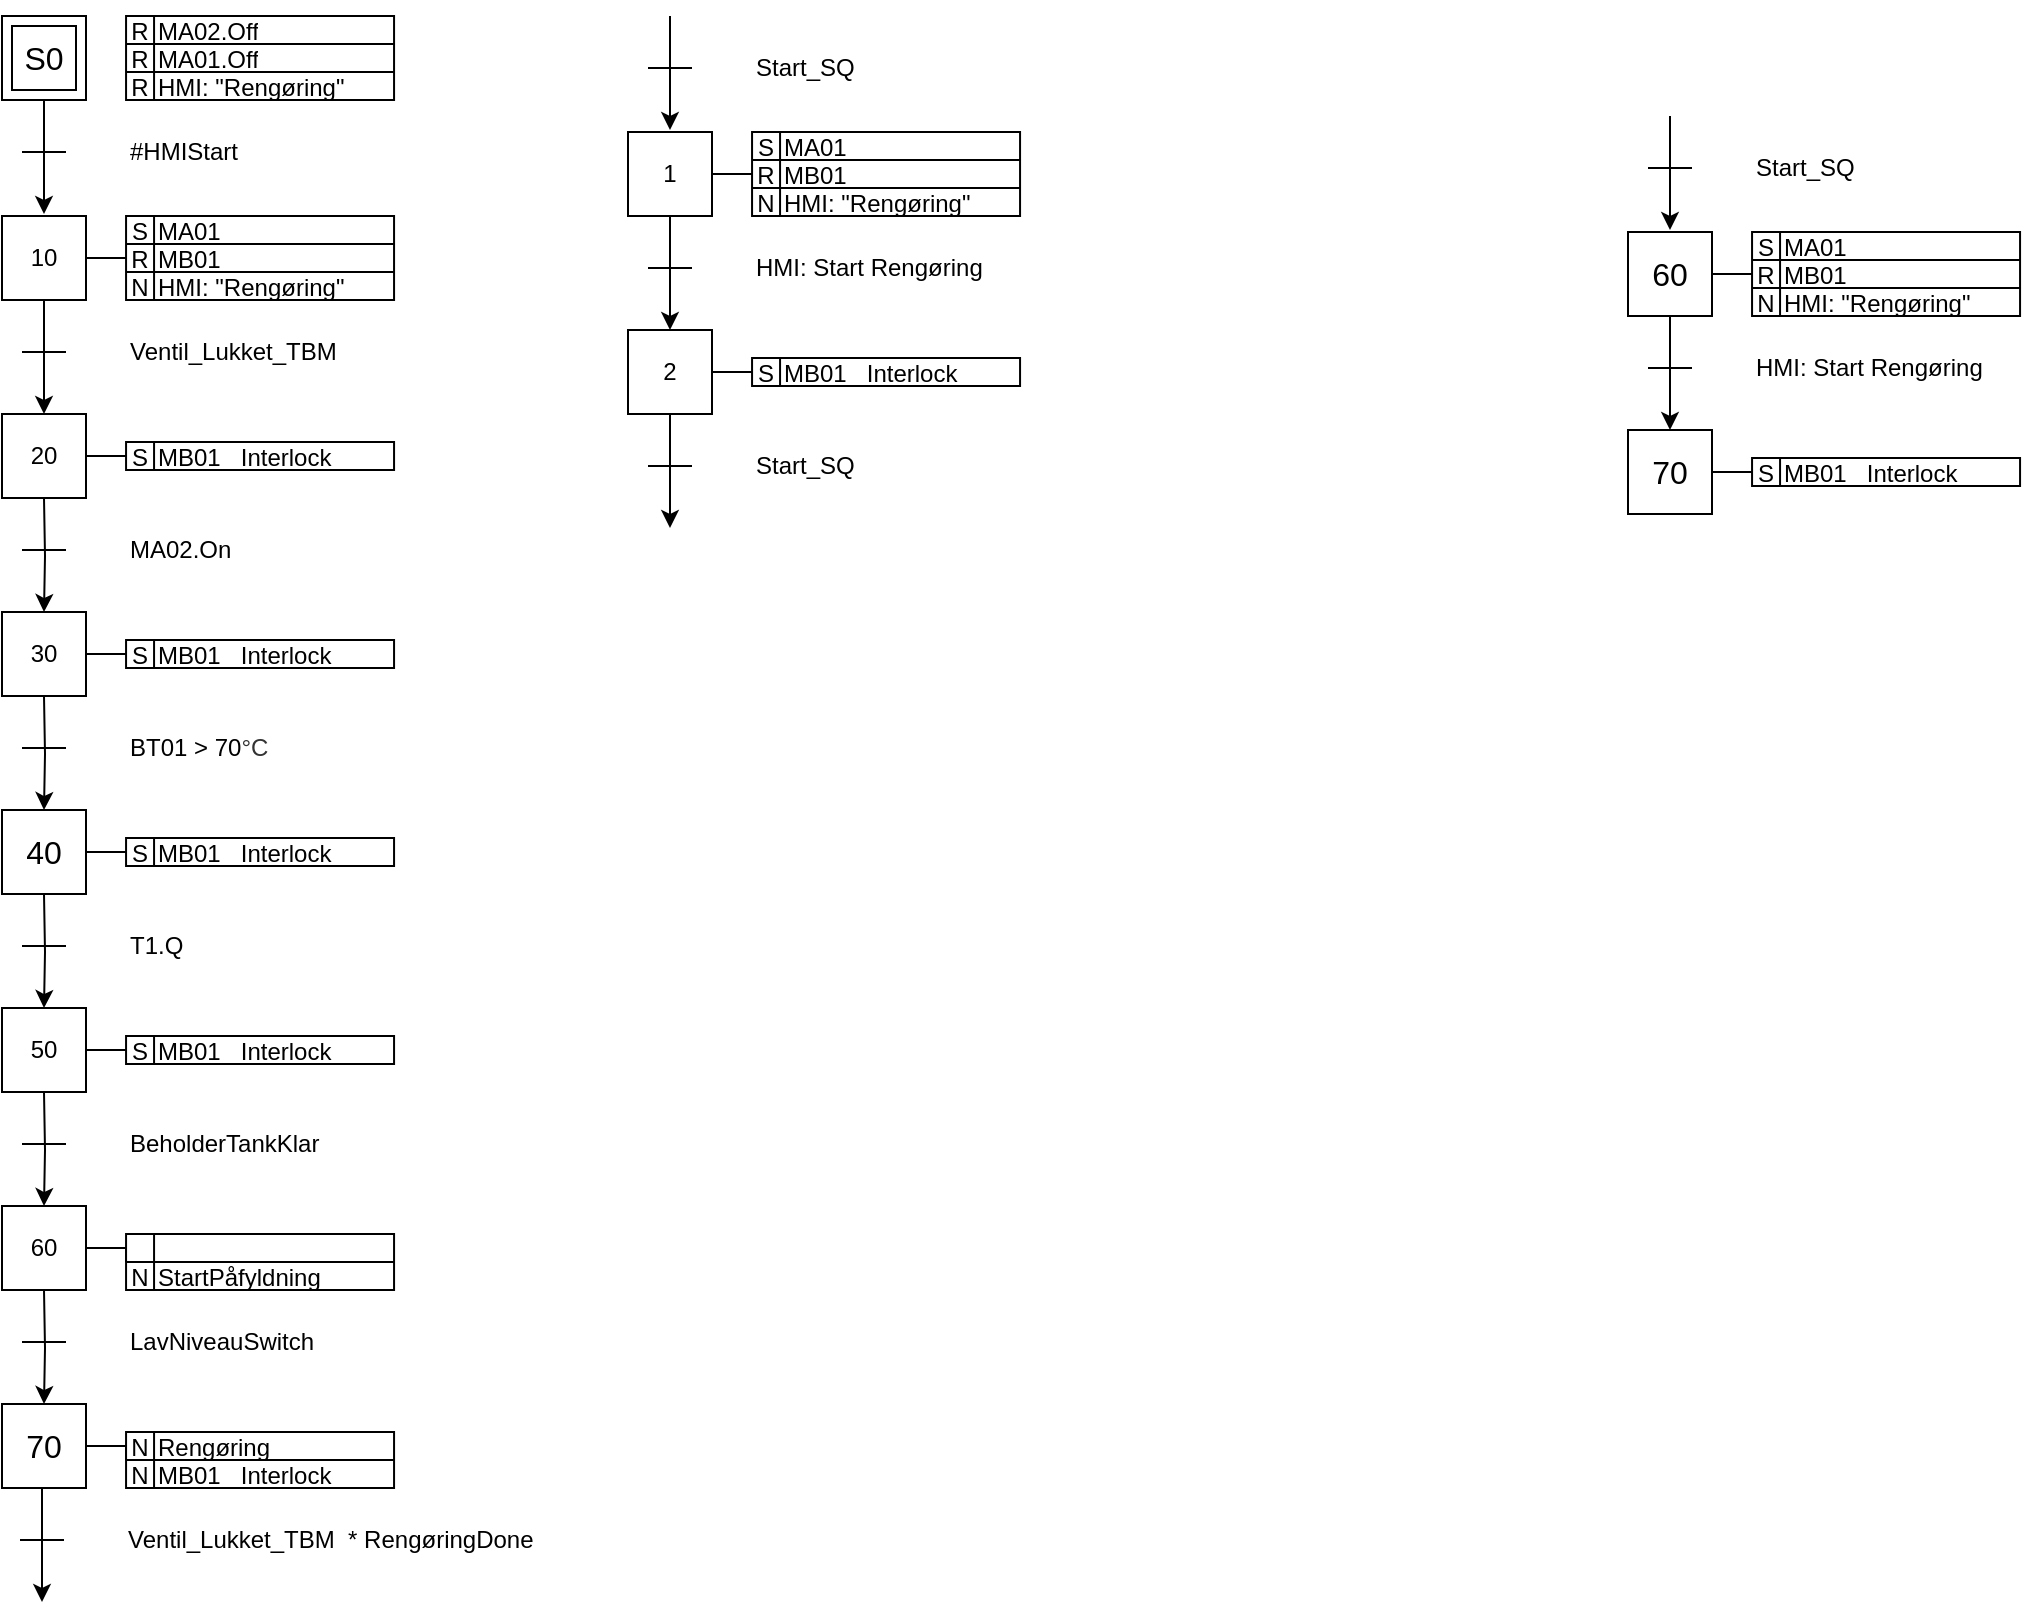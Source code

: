 <mxfile version="24.3.1" type="github">
  <diagram name="Page-1" id="NbfsIK5s4W6ppTxl1Prs">
    <mxGraphModel dx="1421" dy="1440" grid="1" gridSize="10" guides="1" tooltips="1" connect="1" arrows="1" fold="1" page="1" pageScale="1" pageWidth="827" pageHeight="1169" math="0" shadow="0">
      <root>
        <mxCell id="0" />
        <mxCell id="1" parent="0" />
        <mxCell id="Tps_7IvrE-eYc0x_Tanh-2" value="0" style="whiteSpace=wrap;html=1;aspect=fixed;" vertex="1" parent="1">
          <mxGeometry x="-413" y="-1120" width="42" height="42" as="geometry" />
        </mxCell>
        <mxCell id="Tps_7IvrE-eYc0x_Tanh-3" value="&lt;font style=&quot;font-size: 16px;&quot;&gt;S0&lt;/font&gt;" style="whiteSpace=wrap;html=1;aspect=fixed;" vertex="1" parent="1">
          <mxGeometry x="-408" y="-1115" width="32" height="32" as="geometry" />
        </mxCell>
        <mxCell id="Tps_7IvrE-eYc0x_Tanh-4" style="edgeStyle=orthogonalEdgeStyle;rounded=0;orthogonalLoop=1;jettySize=auto;html=1;entryX=0.5;entryY=0;entryDx=0;entryDy=0;exitX=0.5;exitY=1;exitDx=0;exitDy=0;" edge="1" parent="1" source="Tps_7IvrE-eYc0x_Tanh-2">
          <mxGeometry relative="1" as="geometry">
            <mxPoint x="-391" y="-1080" as="sourcePoint" />
            <mxPoint x="-392" y="-1021" as="targetPoint" />
          </mxGeometry>
        </mxCell>
        <mxCell id="Tps_7IvrE-eYc0x_Tanh-5" value="" style="endArrow=none;html=1;" edge="1" parent="1">
          <mxGeometry width="50" height="50" relative="1" as="geometry">
            <mxPoint x="-403" y="-1052" as="sourcePoint" />
            <mxPoint x="-381" y="-1052" as="targetPoint" />
          </mxGeometry>
        </mxCell>
        <mxCell id="Tps_7IvrE-eYc0x_Tanh-6" value="#HMIStart" style="edgeLabel;html=1;align=left;verticalAlign=middle;resizable=0;points=[];labelBackgroundColor=none;fontSize=12;" connectable="0" vertex="1" parent="Tps_7IvrE-eYc0x_Tanh-5">
          <mxGeometry x="-0.871" y="-1" relative="1" as="geometry">
            <mxPoint x="50" y="-1" as="offset" />
          </mxGeometry>
        </mxCell>
        <mxCell id="Tps_7IvrE-eYc0x_Tanh-46" style="edgeStyle=orthogonalEdgeStyle;rounded=0;orthogonalLoop=1;jettySize=auto;html=1;entryX=0;entryY=0.5;entryDx=0;entryDy=0;endArrow=none;endFill=0;exitX=1;exitY=0.5;exitDx=0;exitDy=0;" edge="1" parent="1" source="Tps_7IvrE-eYc0x_Tanh-47" target="Tps_7IvrE-eYc0x_Tanh-48">
          <mxGeometry relative="1" as="geometry">
            <mxPoint x="-361.97" y="-979" as="sourcePoint" />
            <mxPoint x="-351" y="-999" as="targetPoint" />
          </mxGeometry>
        </mxCell>
        <mxCell id="Tps_7IvrE-eYc0x_Tanh-47" value="10" style="whiteSpace=wrap;html=1;aspect=fixed;" vertex="1" parent="1">
          <mxGeometry x="-413" y="-1020" width="42" height="42" as="geometry" />
        </mxCell>
        <mxCell id="Tps_7IvrE-eYc0x_Tanh-48" value="" style="shape=table;startSize=0;container=1;collapsible=0;childLayout=tableLayout;fontSize=12;rounded=1;swimlaneLine=1;align=left;spacing=2;" vertex="1" parent="1">
          <mxGeometry x="-350.97" y="-1020" width="134" height="42" as="geometry" />
        </mxCell>
        <mxCell id="Tps_7IvrE-eYc0x_Tanh-49" value="" style="shape=tableRow;horizontal=0;startSize=0;swimlaneHead=0;swimlaneBody=0;strokeColor=inherit;top=0;left=0;bottom=0;right=0;collapsible=0;dropTarget=0;fillColor=none;points=[[0,0.5],[1,0.5]];portConstraint=eastwest;fontSize=16;" vertex="1" parent="Tps_7IvrE-eYc0x_Tanh-48">
          <mxGeometry width="134" height="14" as="geometry" />
        </mxCell>
        <mxCell id="Tps_7IvrE-eYc0x_Tanh-50" value="S" style="shape=partialRectangle;html=1;whiteSpace=wrap;connectable=0;strokeColor=inherit;overflow=hidden;fillColor=none;top=0;left=0;bottom=0;right=0;pointerEvents=1;fontSize=12;align=center;verticalAlign=middle;labelPosition=center;verticalLabelPosition=middle;horizontal=1;spacing=0;" vertex="1" parent="Tps_7IvrE-eYc0x_Tanh-49">
          <mxGeometry width="14" height="14" as="geometry">
            <mxRectangle width="14" height="14" as="alternateBounds" />
          </mxGeometry>
        </mxCell>
        <mxCell id="Tps_7IvrE-eYc0x_Tanh-51" value="MA01" style="shape=partialRectangle;whiteSpace=wrap;connectable=0;strokeColor=inherit;overflow=hidden;fillColor=none;top=0;left=0;bottom=0;right=0;pointerEvents=1;fontSize=12;align=left;verticalAlign=middle;html=1;spacing=0;spacingLeft=2;" vertex="1" parent="Tps_7IvrE-eYc0x_Tanh-49">
          <mxGeometry x="14" width="120" height="14" as="geometry">
            <mxRectangle width="120" height="14" as="alternateBounds" />
          </mxGeometry>
        </mxCell>
        <mxCell id="Tps_7IvrE-eYc0x_Tanh-52" style="shape=tableRow;horizontal=0;startSize=0;swimlaneHead=0;swimlaneBody=0;strokeColor=inherit;top=0;left=0;bottom=0;right=0;collapsible=0;dropTarget=0;fillColor=none;points=[[0,0.5],[1,0.5]];portConstraint=eastwest;fontSize=16;" vertex="1" parent="Tps_7IvrE-eYc0x_Tanh-48">
          <mxGeometry y="14" width="134" height="14" as="geometry" />
        </mxCell>
        <mxCell id="Tps_7IvrE-eYc0x_Tanh-53" value="R" style="shape=partialRectangle;html=1;whiteSpace=wrap;connectable=0;strokeColor=inherit;overflow=hidden;fillColor=none;top=0;left=0;bottom=0;right=0;pointerEvents=1;fontSize=12;align=center;verticalAlign=middle;labelPosition=center;verticalLabelPosition=middle;horizontal=1;spacing=0;" vertex="1" parent="Tps_7IvrE-eYc0x_Tanh-52">
          <mxGeometry width="14" height="14" as="geometry">
            <mxRectangle width="14" height="14" as="alternateBounds" />
          </mxGeometry>
        </mxCell>
        <mxCell id="Tps_7IvrE-eYc0x_Tanh-54" value="MB01" style="shape=partialRectangle;whiteSpace=wrap;connectable=0;strokeColor=inherit;overflow=hidden;fillColor=none;top=0;left=0;bottom=0;right=0;pointerEvents=1;fontSize=12;align=left;verticalAlign=middle;html=1;spacing=0;spacingLeft=2;" vertex="1" parent="Tps_7IvrE-eYc0x_Tanh-52">
          <mxGeometry x="14" width="120" height="14" as="geometry">
            <mxRectangle width="120" height="14" as="alternateBounds" />
          </mxGeometry>
        </mxCell>
        <mxCell id="Tps_7IvrE-eYc0x_Tanh-55" style="shape=tableRow;horizontal=0;startSize=0;swimlaneHead=0;swimlaneBody=0;strokeColor=inherit;top=0;left=0;bottom=0;right=0;collapsible=0;dropTarget=0;fillColor=none;points=[[0,0.5],[1,0.5]];portConstraint=eastwest;fontSize=16;" vertex="1" parent="Tps_7IvrE-eYc0x_Tanh-48">
          <mxGeometry y="28" width="134" height="14" as="geometry" />
        </mxCell>
        <mxCell id="Tps_7IvrE-eYc0x_Tanh-56" value="N" style="shape=partialRectangle;html=1;whiteSpace=wrap;connectable=0;strokeColor=inherit;overflow=hidden;fillColor=none;top=0;left=0;bottom=0;right=0;pointerEvents=1;fontSize=12;align=center;verticalAlign=middle;labelPosition=center;verticalLabelPosition=middle;horizontal=1;spacing=0;" vertex="1" parent="Tps_7IvrE-eYc0x_Tanh-55">
          <mxGeometry width="14" height="14" as="geometry">
            <mxRectangle width="14" height="14" as="alternateBounds" />
          </mxGeometry>
        </mxCell>
        <mxCell id="Tps_7IvrE-eYc0x_Tanh-57" value="HMI: &quot;Rengøring&quot;" style="shape=partialRectangle;whiteSpace=wrap;connectable=0;strokeColor=inherit;overflow=hidden;fillColor=none;top=0;left=0;bottom=0;right=0;pointerEvents=1;fontSize=12;align=left;verticalAlign=middle;html=1;spacing=0;spacingLeft=2;" vertex="1" parent="Tps_7IvrE-eYc0x_Tanh-55">
          <mxGeometry x="14" width="120" height="14" as="geometry">
            <mxRectangle width="120" height="14" as="alternateBounds" />
          </mxGeometry>
        </mxCell>
        <mxCell id="Tps_7IvrE-eYc0x_Tanh-58" style="edgeStyle=orthogonalEdgeStyle;rounded=0;orthogonalLoop=1;jettySize=auto;html=1;entryX=0;entryY=0.5;entryDx=0;entryDy=0;endArrow=none;endFill=0;exitX=1;exitY=0.5;exitDx=0;exitDy=0;" edge="1" parent="1" source="Tps_7IvrE-eYc0x_Tanh-59" target="Tps_7IvrE-eYc0x_Tanh-63">
          <mxGeometry relative="1" as="geometry">
            <mxPoint x="-361.97" y="-880" as="sourcePoint" />
            <mxPoint x="-351" y="-900" as="targetPoint" />
          </mxGeometry>
        </mxCell>
        <mxCell id="Tps_7IvrE-eYc0x_Tanh-59" value="&lt;div&gt;20&lt;/div&gt;" style="whiteSpace=wrap;html=1;aspect=fixed;" vertex="1" parent="1">
          <mxGeometry x="-413" y="-921" width="42" height="42" as="geometry" />
        </mxCell>
        <mxCell id="Tps_7IvrE-eYc0x_Tanh-60" style="edgeStyle=orthogonalEdgeStyle;rounded=0;orthogonalLoop=1;jettySize=auto;html=1;entryX=0.5;entryY=0;entryDx=0;entryDy=0;exitX=0.5;exitY=1;exitDx=0;exitDy=0;" edge="1" parent="1" source="Tps_7IvrE-eYc0x_Tanh-47" target="Tps_7IvrE-eYc0x_Tanh-59">
          <mxGeometry relative="1" as="geometry">
            <mxPoint x="-391" y="-977" as="sourcePoint" />
            <mxPoint x="-392" y="-920" as="targetPoint" />
          </mxGeometry>
        </mxCell>
        <mxCell id="Tps_7IvrE-eYc0x_Tanh-61" value="" style="endArrow=none;html=1;" edge="1" parent="1">
          <mxGeometry width="50" height="50" relative="1" as="geometry">
            <mxPoint x="-403" y="-952" as="sourcePoint" />
            <mxPoint x="-381" y="-952" as="targetPoint" />
          </mxGeometry>
        </mxCell>
        <mxCell id="Tps_7IvrE-eYc0x_Tanh-62" value="Ventil_Lukket_TBM" style="edgeLabel;html=1;align=left;verticalAlign=middle;resizable=0;points=[];labelBackgroundColor=none;fontSize=12;" connectable="0" vertex="1" parent="Tps_7IvrE-eYc0x_Tanh-61">
          <mxGeometry x="-0.871" y="-1" relative="1" as="geometry">
            <mxPoint x="50" y="-1" as="offset" />
          </mxGeometry>
        </mxCell>
        <mxCell id="Tps_7IvrE-eYc0x_Tanh-63" value="" style="shape=table;startSize=0;container=1;collapsible=0;childLayout=tableLayout;fontSize=12;rounded=1;swimlaneLine=1;align=left;spacing=2;" vertex="1" parent="1">
          <mxGeometry x="-350.97" y="-907" width="134" height="14" as="geometry" />
        </mxCell>
        <mxCell id="Tps_7IvrE-eYc0x_Tanh-64" value="" style="shape=tableRow;horizontal=0;startSize=0;swimlaneHead=0;swimlaneBody=0;strokeColor=inherit;top=0;left=0;bottom=0;right=0;collapsible=0;dropTarget=0;fillColor=none;points=[[0,0.5],[1,0.5]];portConstraint=eastwest;fontSize=16;" vertex="1" parent="Tps_7IvrE-eYc0x_Tanh-63">
          <mxGeometry width="134" height="14" as="geometry" />
        </mxCell>
        <mxCell id="Tps_7IvrE-eYc0x_Tanh-65" value="S" style="shape=partialRectangle;html=1;whiteSpace=wrap;connectable=0;strokeColor=inherit;overflow=hidden;fillColor=none;top=0;left=0;bottom=0;right=0;pointerEvents=1;fontSize=12;align=center;verticalAlign=middle;labelPosition=center;verticalLabelPosition=middle;horizontal=1;spacing=0;" vertex="1" parent="Tps_7IvrE-eYc0x_Tanh-64">
          <mxGeometry width="14" height="14" as="geometry">
            <mxRectangle width="14" height="14" as="alternateBounds" />
          </mxGeometry>
        </mxCell>
        <mxCell id="Tps_7IvrE-eYc0x_Tanh-66" value="MB01_ Interlock" style="shape=partialRectangle;whiteSpace=wrap;connectable=0;strokeColor=inherit;overflow=hidden;fillColor=none;top=0;left=0;bottom=0;right=0;pointerEvents=1;fontSize=12;align=left;verticalAlign=middle;html=1;spacing=0;spacingLeft=2;" vertex="1" parent="Tps_7IvrE-eYc0x_Tanh-64">
          <mxGeometry x="14" width="120" height="14" as="geometry">
            <mxRectangle width="120" height="14" as="alternateBounds" />
          </mxGeometry>
        </mxCell>
        <mxCell id="Tps_7IvrE-eYc0x_Tanh-131" style="edgeStyle=orthogonalEdgeStyle;rounded=0;orthogonalLoop=1;jettySize=auto;html=1;entryX=0.5;entryY=0;entryDx=0;entryDy=0;exitX=0.5;exitY=1;exitDx=0;exitDy=0;" edge="1" parent="1">
          <mxGeometry relative="1" as="geometry">
            <mxPoint x="421" y="-1070" as="sourcePoint" />
            <mxPoint x="421" y="-1013" as="targetPoint" />
          </mxGeometry>
        </mxCell>
        <mxCell id="Tps_7IvrE-eYc0x_Tanh-132" value="" style="endArrow=none;html=1;" edge="1" parent="1">
          <mxGeometry width="50" height="50" relative="1" as="geometry">
            <mxPoint x="410" y="-1044" as="sourcePoint" />
            <mxPoint x="432" y="-1044" as="targetPoint" />
          </mxGeometry>
        </mxCell>
        <mxCell id="Tps_7IvrE-eYc0x_Tanh-133" value="Start_SQ" style="edgeLabel;html=1;align=left;verticalAlign=middle;resizable=0;points=[];labelBackgroundColor=none;fontSize=12;" connectable="0" vertex="1" parent="Tps_7IvrE-eYc0x_Tanh-132">
          <mxGeometry x="-0.871" y="-1" relative="1" as="geometry">
            <mxPoint x="50" y="-1" as="offset" />
          </mxGeometry>
        </mxCell>
        <mxCell id="Tps_7IvrE-eYc0x_Tanh-134" style="edgeStyle=orthogonalEdgeStyle;rounded=0;orthogonalLoop=1;jettySize=auto;html=1;entryX=0;entryY=0.5;entryDx=0;entryDy=0;endArrow=none;endFill=0;exitX=1;exitY=0.5;exitDx=0;exitDy=0;" edge="1" parent="1" source="Tps_7IvrE-eYc0x_Tanh-135" target="Tps_7IvrE-eYc0x_Tanh-136">
          <mxGeometry relative="1" as="geometry">
            <mxPoint x="451.03" y="-971" as="sourcePoint" />
            <mxPoint x="462" y="-991" as="targetPoint" />
          </mxGeometry>
        </mxCell>
        <mxCell id="Tps_7IvrE-eYc0x_Tanh-135" value="&lt;span style=&quot;font-size: 16px;&quot;&gt;60&lt;/span&gt;" style="whiteSpace=wrap;html=1;aspect=fixed;" vertex="1" parent="1">
          <mxGeometry x="400" y="-1012" width="42" height="42" as="geometry" />
        </mxCell>
        <mxCell id="Tps_7IvrE-eYc0x_Tanh-136" value="" style="shape=table;startSize=0;container=1;collapsible=0;childLayout=tableLayout;fontSize=12;rounded=1;swimlaneLine=1;align=left;spacing=2;" vertex="1" parent="1">
          <mxGeometry x="462.03" y="-1012" width="134" height="42" as="geometry" />
        </mxCell>
        <mxCell id="Tps_7IvrE-eYc0x_Tanh-137" value="" style="shape=tableRow;horizontal=0;startSize=0;swimlaneHead=0;swimlaneBody=0;strokeColor=inherit;top=0;left=0;bottom=0;right=0;collapsible=0;dropTarget=0;fillColor=none;points=[[0,0.5],[1,0.5]];portConstraint=eastwest;fontSize=16;" vertex="1" parent="Tps_7IvrE-eYc0x_Tanh-136">
          <mxGeometry width="134" height="14" as="geometry" />
        </mxCell>
        <mxCell id="Tps_7IvrE-eYc0x_Tanh-138" value="S" style="shape=partialRectangle;html=1;whiteSpace=wrap;connectable=0;strokeColor=inherit;overflow=hidden;fillColor=none;top=0;left=0;bottom=0;right=0;pointerEvents=1;fontSize=12;align=center;verticalAlign=middle;labelPosition=center;verticalLabelPosition=middle;horizontal=1;spacing=0;" vertex="1" parent="Tps_7IvrE-eYc0x_Tanh-137">
          <mxGeometry width="14" height="14" as="geometry">
            <mxRectangle width="14" height="14" as="alternateBounds" />
          </mxGeometry>
        </mxCell>
        <mxCell id="Tps_7IvrE-eYc0x_Tanh-139" value="MA01" style="shape=partialRectangle;whiteSpace=wrap;connectable=0;strokeColor=inherit;overflow=hidden;fillColor=none;top=0;left=0;bottom=0;right=0;pointerEvents=1;fontSize=12;align=left;verticalAlign=middle;html=1;spacing=0;spacingLeft=2;" vertex="1" parent="Tps_7IvrE-eYc0x_Tanh-137">
          <mxGeometry x="14" width="120" height="14" as="geometry">
            <mxRectangle width="120" height="14" as="alternateBounds" />
          </mxGeometry>
        </mxCell>
        <mxCell id="Tps_7IvrE-eYc0x_Tanh-140" style="shape=tableRow;horizontal=0;startSize=0;swimlaneHead=0;swimlaneBody=0;strokeColor=inherit;top=0;left=0;bottom=0;right=0;collapsible=0;dropTarget=0;fillColor=none;points=[[0,0.5],[1,0.5]];portConstraint=eastwest;fontSize=16;" vertex="1" parent="Tps_7IvrE-eYc0x_Tanh-136">
          <mxGeometry y="14" width="134" height="14" as="geometry" />
        </mxCell>
        <mxCell id="Tps_7IvrE-eYc0x_Tanh-141" value="R" style="shape=partialRectangle;html=1;whiteSpace=wrap;connectable=0;strokeColor=inherit;overflow=hidden;fillColor=none;top=0;left=0;bottom=0;right=0;pointerEvents=1;fontSize=12;align=center;verticalAlign=middle;labelPosition=center;verticalLabelPosition=middle;horizontal=1;spacing=0;" vertex="1" parent="Tps_7IvrE-eYc0x_Tanh-140">
          <mxGeometry width="14" height="14" as="geometry">
            <mxRectangle width="14" height="14" as="alternateBounds" />
          </mxGeometry>
        </mxCell>
        <mxCell id="Tps_7IvrE-eYc0x_Tanh-142" value="MB01" style="shape=partialRectangle;whiteSpace=wrap;connectable=0;strokeColor=inherit;overflow=hidden;fillColor=none;top=0;left=0;bottom=0;right=0;pointerEvents=1;fontSize=12;align=left;verticalAlign=middle;html=1;spacing=0;spacingLeft=2;" vertex="1" parent="Tps_7IvrE-eYc0x_Tanh-140">
          <mxGeometry x="14" width="120" height="14" as="geometry">
            <mxRectangle width="120" height="14" as="alternateBounds" />
          </mxGeometry>
        </mxCell>
        <mxCell id="Tps_7IvrE-eYc0x_Tanh-143" style="shape=tableRow;horizontal=0;startSize=0;swimlaneHead=0;swimlaneBody=0;strokeColor=inherit;top=0;left=0;bottom=0;right=0;collapsible=0;dropTarget=0;fillColor=none;points=[[0,0.5],[1,0.5]];portConstraint=eastwest;fontSize=16;" vertex="1" parent="Tps_7IvrE-eYc0x_Tanh-136">
          <mxGeometry y="28" width="134" height="14" as="geometry" />
        </mxCell>
        <mxCell id="Tps_7IvrE-eYc0x_Tanh-144" value="N" style="shape=partialRectangle;html=1;whiteSpace=wrap;connectable=0;strokeColor=inherit;overflow=hidden;fillColor=none;top=0;left=0;bottom=0;right=0;pointerEvents=1;fontSize=12;align=center;verticalAlign=middle;labelPosition=center;verticalLabelPosition=middle;horizontal=1;spacing=0;" vertex="1" parent="Tps_7IvrE-eYc0x_Tanh-143">
          <mxGeometry width="14" height="14" as="geometry">
            <mxRectangle width="14" height="14" as="alternateBounds" />
          </mxGeometry>
        </mxCell>
        <mxCell id="Tps_7IvrE-eYc0x_Tanh-145" value="HMI: &quot;Rengøring&quot;" style="shape=partialRectangle;whiteSpace=wrap;connectable=0;strokeColor=inherit;overflow=hidden;fillColor=none;top=0;left=0;bottom=0;right=0;pointerEvents=1;fontSize=12;align=left;verticalAlign=middle;html=1;spacing=0;spacingLeft=2;" vertex="1" parent="Tps_7IvrE-eYc0x_Tanh-143">
          <mxGeometry x="14" width="120" height="14" as="geometry">
            <mxRectangle width="120" height="14" as="alternateBounds" />
          </mxGeometry>
        </mxCell>
        <mxCell id="Tps_7IvrE-eYc0x_Tanh-146" style="edgeStyle=orthogonalEdgeStyle;rounded=0;orthogonalLoop=1;jettySize=auto;html=1;entryX=0;entryY=0.5;entryDx=0;entryDy=0;endArrow=none;endFill=0;exitX=1;exitY=0.5;exitDx=0;exitDy=0;" edge="1" parent="1" source="Tps_7IvrE-eYc0x_Tanh-147" target="Tps_7IvrE-eYc0x_Tanh-151">
          <mxGeometry relative="1" as="geometry">
            <mxPoint x="451.03" y="-872" as="sourcePoint" />
            <mxPoint x="462" y="-892" as="targetPoint" />
          </mxGeometry>
        </mxCell>
        <mxCell id="Tps_7IvrE-eYc0x_Tanh-147" value="&lt;span style=&quot;font-size: 16px;&quot;&gt;70&lt;/span&gt;" style="whiteSpace=wrap;html=1;aspect=fixed;" vertex="1" parent="1">
          <mxGeometry x="400" y="-913" width="42" height="42" as="geometry" />
        </mxCell>
        <mxCell id="Tps_7IvrE-eYc0x_Tanh-148" style="edgeStyle=orthogonalEdgeStyle;rounded=0;orthogonalLoop=1;jettySize=auto;html=1;entryX=0.5;entryY=0;entryDx=0;entryDy=0;exitX=0.5;exitY=1;exitDx=0;exitDy=0;" edge="1" parent="1" source="Tps_7IvrE-eYc0x_Tanh-135" target="Tps_7IvrE-eYc0x_Tanh-147">
          <mxGeometry relative="1" as="geometry">
            <mxPoint x="422" y="-969" as="sourcePoint" />
            <mxPoint x="421" y="-912" as="targetPoint" />
          </mxGeometry>
        </mxCell>
        <mxCell id="Tps_7IvrE-eYc0x_Tanh-149" value="" style="endArrow=none;html=1;" edge="1" parent="1">
          <mxGeometry width="50" height="50" relative="1" as="geometry">
            <mxPoint x="410" y="-944" as="sourcePoint" />
            <mxPoint x="432" y="-944" as="targetPoint" />
          </mxGeometry>
        </mxCell>
        <mxCell id="Tps_7IvrE-eYc0x_Tanh-150" value="HMI: Start Rengøring" style="edgeLabel;html=1;align=left;verticalAlign=middle;resizable=0;points=[];labelBackgroundColor=none;fontSize=12;" connectable="0" vertex="1" parent="Tps_7IvrE-eYc0x_Tanh-149">
          <mxGeometry x="-0.871" y="-1" relative="1" as="geometry">
            <mxPoint x="50" y="-1" as="offset" />
          </mxGeometry>
        </mxCell>
        <mxCell id="Tps_7IvrE-eYc0x_Tanh-151" value="" style="shape=table;startSize=0;container=1;collapsible=0;childLayout=tableLayout;fontSize=12;rounded=1;swimlaneLine=1;align=left;spacing=2;" vertex="1" parent="1">
          <mxGeometry x="462.03" y="-899" width="134" height="14" as="geometry" />
        </mxCell>
        <mxCell id="Tps_7IvrE-eYc0x_Tanh-152" value="" style="shape=tableRow;horizontal=0;startSize=0;swimlaneHead=0;swimlaneBody=0;strokeColor=inherit;top=0;left=0;bottom=0;right=0;collapsible=0;dropTarget=0;fillColor=none;points=[[0,0.5],[1,0.5]];portConstraint=eastwest;fontSize=16;" vertex="1" parent="Tps_7IvrE-eYc0x_Tanh-151">
          <mxGeometry width="134" height="14" as="geometry" />
        </mxCell>
        <mxCell id="Tps_7IvrE-eYc0x_Tanh-153" value="S" style="shape=partialRectangle;html=1;whiteSpace=wrap;connectable=0;strokeColor=inherit;overflow=hidden;fillColor=none;top=0;left=0;bottom=0;right=0;pointerEvents=1;fontSize=12;align=center;verticalAlign=middle;labelPosition=center;verticalLabelPosition=middle;horizontal=1;spacing=0;" vertex="1" parent="Tps_7IvrE-eYc0x_Tanh-152">
          <mxGeometry width="14" height="14" as="geometry">
            <mxRectangle width="14" height="14" as="alternateBounds" />
          </mxGeometry>
        </mxCell>
        <mxCell id="Tps_7IvrE-eYc0x_Tanh-154" value="MB01_ Interlock" style="shape=partialRectangle;whiteSpace=wrap;connectable=0;strokeColor=inherit;overflow=hidden;fillColor=none;top=0;left=0;bottom=0;right=0;pointerEvents=1;fontSize=12;align=left;verticalAlign=middle;html=1;spacing=0;spacingLeft=2;" vertex="1" parent="Tps_7IvrE-eYc0x_Tanh-152">
          <mxGeometry x="14" width="120" height="14" as="geometry">
            <mxRectangle width="120" height="14" as="alternateBounds" />
          </mxGeometry>
        </mxCell>
        <mxCell id="Tps_7IvrE-eYc0x_Tanh-155" style="edgeStyle=orthogonalEdgeStyle;rounded=0;orthogonalLoop=1;jettySize=auto;html=1;entryX=0;entryY=0.5;entryDx=0;entryDy=0;endArrow=none;endFill=0;exitX=1;exitY=0.5;exitDx=0;exitDy=0;" edge="1" parent="1" source="Tps_7IvrE-eYc0x_Tanh-156" target="Tps_7IvrE-eYc0x_Tanh-160">
          <mxGeometry relative="1" as="geometry">
            <mxPoint x="-361.97" y="-781" as="sourcePoint" />
            <mxPoint x="-351" y="-801" as="targetPoint" />
          </mxGeometry>
        </mxCell>
        <mxCell id="Tps_7IvrE-eYc0x_Tanh-156" value="30" style="whiteSpace=wrap;html=1;aspect=fixed;" vertex="1" parent="1">
          <mxGeometry x="-413" y="-822" width="42" height="42" as="geometry" />
        </mxCell>
        <mxCell id="Tps_7IvrE-eYc0x_Tanh-157" style="edgeStyle=orthogonalEdgeStyle;rounded=0;orthogonalLoop=1;jettySize=auto;html=1;entryX=0.5;entryY=0;entryDx=0;entryDy=0;exitX=0.5;exitY=1;exitDx=0;exitDy=0;" edge="1" parent="1" target="Tps_7IvrE-eYc0x_Tanh-156">
          <mxGeometry relative="1" as="geometry">
            <mxPoint x="-392" y="-879" as="sourcePoint" />
            <mxPoint x="-392" y="-821" as="targetPoint" />
          </mxGeometry>
        </mxCell>
        <mxCell id="Tps_7IvrE-eYc0x_Tanh-158" value="" style="endArrow=none;html=1;" edge="1" parent="1">
          <mxGeometry width="50" height="50" relative="1" as="geometry">
            <mxPoint x="-403" y="-853" as="sourcePoint" />
            <mxPoint x="-381" y="-853" as="targetPoint" />
          </mxGeometry>
        </mxCell>
        <mxCell id="Tps_7IvrE-eYc0x_Tanh-159" value="MA02.On" style="edgeLabel;html=1;align=left;verticalAlign=middle;resizable=0;points=[];labelBackgroundColor=none;fontSize=12;" connectable="0" vertex="1" parent="Tps_7IvrE-eYc0x_Tanh-158">
          <mxGeometry x="-0.871" y="-1" relative="1" as="geometry">
            <mxPoint x="50" y="-1" as="offset" />
          </mxGeometry>
        </mxCell>
        <mxCell id="Tps_7IvrE-eYc0x_Tanh-160" value="" style="shape=table;startSize=0;container=1;collapsible=0;childLayout=tableLayout;fontSize=12;rounded=1;swimlaneLine=1;align=left;spacing=2;" vertex="1" parent="1">
          <mxGeometry x="-350.97" y="-808" width="134" height="14" as="geometry" />
        </mxCell>
        <mxCell id="Tps_7IvrE-eYc0x_Tanh-161" value="" style="shape=tableRow;horizontal=0;startSize=0;swimlaneHead=0;swimlaneBody=0;strokeColor=inherit;top=0;left=0;bottom=0;right=0;collapsible=0;dropTarget=0;fillColor=none;points=[[0,0.5],[1,0.5]];portConstraint=eastwest;fontSize=16;" vertex="1" parent="Tps_7IvrE-eYc0x_Tanh-160">
          <mxGeometry width="134" height="14" as="geometry" />
        </mxCell>
        <mxCell id="Tps_7IvrE-eYc0x_Tanh-162" value="S" style="shape=partialRectangle;html=1;whiteSpace=wrap;connectable=0;strokeColor=inherit;overflow=hidden;fillColor=none;top=0;left=0;bottom=0;right=0;pointerEvents=1;fontSize=12;align=center;verticalAlign=middle;labelPosition=center;verticalLabelPosition=middle;horizontal=1;spacing=0;" vertex="1" parent="Tps_7IvrE-eYc0x_Tanh-161">
          <mxGeometry width="14" height="14" as="geometry">
            <mxRectangle width="14" height="14" as="alternateBounds" />
          </mxGeometry>
        </mxCell>
        <mxCell id="Tps_7IvrE-eYc0x_Tanh-163" value="MB01_ Interlock" style="shape=partialRectangle;whiteSpace=wrap;connectable=0;strokeColor=inherit;overflow=hidden;fillColor=none;top=0;left=0;bottom=0;right=0;pointerEvents=1;fontSize=12;align=left;verticalAlign=middle;html=1;spacing=0;spacingLeft=2;" vertex="1" parent="Tps_7IvrE-eYc0x_Tanh-161">
          <mxGeometry x="14" width="120" height="14" as="geometry">
            <mxRectangle width="120" height="14" as="alternateBounds" />
          </mxGeometry>
        </mxCell>
        <mxCell id="Tps_7IvrE-eYc0x_Tanh-164" style="edgeStyle=orthogonalEdgeStyle;rounded=0;orthogonalLoop=1;jettySize=auto;html=1;entryX=0;entryY=0.5;entryDx=0;entryDy=0;endArrow=none;endFill=0;exitX=1;exitY=0.5;exitDx=0;exitDy=0;" edge="1" parent="1" source="Tps_7IvrE-eYc0x_Tanh-165" target="Tps_7IvrE-eYc0x_Tanh-169">
          <mxGeometry relative="1" as="geometry">
            <mxPoint x="-361.97" y="-682" as="sourcePoint" />
            <mxPoint x="-351" y="-702" as="targetPoint" />
          </mxGeometry>
        </mxCell>
        <mxCell id="Tps_7IvrE-eYc0x_Tanh-165" value="&lt;span style=&quot;font-size: 16px;&quot;&gt;40&lt;br&gt;&lt;/span&gt;" style="whiteSpace=wrap;html=1;aspect=fixed;" vertex="1" parent="1">
          <mxGeometry x="-413" y="-723" width="42" height="42" as="geometry" />
        </mxCell>
        <mxCell id="Tps_7IvrE-eYc0x_Tanh-166" style="edgeStyle=orthogonalEdgeStyle;rounded=0;orthogonalLoop=1;jettySize=auto;html=1;entryX=0.5;entryY=0;entryDx=0;entryDy=0;exitX=0.5;exitY=1;exitDx=0;exitDy=0;" edge="1" parent="1" target="Tps_7IvrE-eYc0x_Tanh-165">
          <mxGeometry relative="1" as="geometry">
            <mxPoint x="-392" y="-780" as="sourcePoint" />
            <mxPoint x="-392" y="-722" as="targetPoint" />
          </mxGeometry>
        </mxCell>
        <mxCell id="Tps_7IvrE-eYc0x_Tanh-167" value="" style="endArrow=none;html=1;" edge="1" parent="1">
          <mxGeometry width="50" height="50" relative="1" as="geometry">
            <mxPoint x="-403" y="-754" as="sourcePoint" />
            <mxPoint x="-381" y="-754" as="targetPoint" />
          </mxGeometry>
        </mxCell>
        <mxCell id="Tps_7IvrE-eYc0x_Tanh-168" value="BT01 &amp;gt;&lt;font face=&quot;Helvetica&quot;&gt; 70&lt;span style=&quot;color: rgb(51, 51, 51); text-wrap: wrap;&quot;&gt;&lt;font style=&quot;font-size: 12px;&quot;&gt;°C&lt;/font&gt;&lt;/span&gt;&lt;/font&gt;" style="edgeLabel;html=1;align=left;verticalAlign=middle;resizable=0;points=[];labelBackgroundColor=none;fontSize=12;" connectable="0" vertex="1" parent="Tps_7IvrE-eYc0x_Tanh-167">
          <mxGeometry x="-0.871" y="-1" relative="1" as="geometry">
            <mxPoint x="50" y="-1" as="offset" />
          </mxGeometry>
        </mxCell>
        <mxCell id="Tps_7IvrE-eYc0x_Tanh-169" value="" style="shape=table;startSize=0;container=1;collapsible=0;childLayout=tableLayout;fontSize=12;rounded=1;swimlaneLine=1;align=left;spacing=2;" vertex="1" parent="1">
          <mxGeometry x="-350.97" y="-709" width="134" height="14" as="geometry" />
        </mxCell>
        <mxCell id="Tps_7IvrE-eYc0x_Tanh-170" value="" style="shape=tableRow;horizontal=0;startSize=0;swimlaneHead=0;swimlaneBody=0;strokeColor=inherit;top=0;left=0;bottom=0;right=0;collapsible=0;dropTarget=0;fillColor=none;points=[[0,0.5],[1,0.5]];portConstraint=eastwest;fontSize=16;" vertex="1" parent="Tps_7IvrE-eYc0x_Tanh-169">
          <mxGeometry width="134" height="14" as="geometry" />
        </mxCell>
        <mxCell id="Tps_7IvrE-eYc0x_Tanh-171" value="S" style="shape=partialRectangle;html=1;whiteSpace=wrap;connectable=0;strokeColor=inherit;overflow=hidden;fillColor=none;top=0;left=0;bottom=0;right=0;pointerEvents=1;fontSize=12;align=center;verticalAlign=middle;labelPosition=center;verticalLabelPosition=middle;horizontal=1;spacing=0;" vertex="1" parent="Tps_7IvrE-eYc0x_Tanh-170">
          <mxGeometry width="14" height="14" as="geometry">
            <mxRectangle width="14" height="14" as="alternateBounds" />
          </mxGeometry>
        </mxCell>
        <mxCell id="Tps_7IvrE-eYc0x_Tanh-172" value="MB01_ Interlock" style="shape=partialRectangle;whiteSpace=wrap;connectable=0;strokeColor=inherit;overflow=hidden;fillColor=none;top=0;left=0;bottom=0;right=0;pointerEvents=1;fontSize=12;align=left;verticalAlign=middle;html=1;spacing=0;spacingLeft=2;" vertex="1" parent="Tps_7IvrE-eYc0x_Tanh-170">
          <mxGeometry x="14" width="120" height="14" as="geometry">
            <mxRectangle width="120" height="14" as="alternateBounds" />
          </mxGeometry>
        </mxCell>
        <mxCell id="Tps_7IvrE-eYc0x_Tanh-173" style="edgeStyle=orthogonalEdgeStyle;rounded=0;orthogonalLoop=1;jettySize=auto;html=1;entryX=0;entryY=0.5;entryDx=0;entryDy=0;endArrow=none;endFill=0;exitX=1;exitY=0.5;exitDx=0;exitDy=0;" edge="1" parent="1" source="Tps_7IvrE-eYc0x_Tanh-174" target="Tps_7IvrE-eYc0x_Tanh-178">
          <mxGeometry relative="1" as="geometry">
            <mxPoint x="-361.97" y="-583" as="sourcePoint" />
            <mxPoint x="-351" y="-603" as="targetPoint" />
          </mxGeometry>
        </mxCell>
        <mxCell id="Tps_7IvrE-eYc0x_Tanh-174" value="50" style="whiteSpace=wrap;html=1;aspect=fixed;" vertex="1" parent="1">
          <mxGeometry x="-413" y="-624" width="42" height="42" as="geometry" />
        </mxCell>
        <mxCell id="Tps_7IvrE-eYc0x_Tanh-175" style="edgeStyle=orthogonalEdgeStyle;rounded=0;orthogonalLoop=1;jettySize=auto;html=1;entryX=0.5;entryY=0;entryDx=0;entryDy=0;exitX=0.5;exitY=1;exitDx=0;exitDy=0;" edge="1" parent="1" target="Tps_7IvrE-eYc0x_Tanh-174">
          <mxGeometry relative="1" as="geometry">
            <mxPoint x="-392" y="-681" as="sourcePoint" />
            <mxPoint x="-392" y="-623" as="targetPoint" />
          </mxGeometry>
        </mxCell>
        <mxCell id="Tps_7IvrE-eYc0x_Tanh-176" value="" style="endArrow=none;html=1;" edge="1" parent="1">
          <mxGeometry width="50" height="50" relative="1" as="geometry">
            <mxPoint x="-403" y="-655" as="sourcePoint" />
            <mxPoint x="-381" y="-655" as="targetPoint" />
          </mxGeometry>
        </mxCell>
        <mxCell id="Tps_7IvrE-eYc0x_Tanh-177" value="T1.Q" style="edgeLabel;html=1;align=left;verticalAlign=middle;resizable=0;points=[];labelBackgroundColor=none;fontSize=12;" connectable="0" vertex="1" parent="Tps_7IvrE-eYc0x_Tanh-176">
          <mxGeometry x="-0.871" y="-1" relative="1" as="geometry">
            <mxPoint x="50" y="-1" as="offset" />
          </mxGeometry>
        </mxCell>
        <mxCell id="Tps_7IvrE-eYc0x_Tanh-178" value="" style="shape=table;startSize=0;container=1;collapsible=0;childLayout=tableLayout;fontSize=12;rounded=1;swimlaneLine=1;align=left;spacing=2;" vertex="1" parent="1">
          <mxGeometry x="-350.97" y="-610" width="134" height="14" as="geometry" />
        </mxCell>
        <mxCell id="Tps_7IvrE-eYc0x_Tanh-179" value="" style="shape=tableRow;horizontal=0;startSize=0;swimlaneHead=0;swimlaneBody=0;strokeColor=inherit;top=0;left=0;bottom=0;right=0;collapsible=0;dropTarget=0;fillColor=none;points=[[0,0.5],[1,0.5]];portConstraint=eastwest;fontSize=16;" vertex="1" parent="Tps_7IvrE-eYc0x_Tanh-178">
          <mxGeometry width="134" height="14" as="geometry" />
        </mxCell>
        <mxCell id="Tps_7IvrE-eYc0x_Tanh-180" value="S" style="shape=partialRectangle;html=1;whiteSpace=wrap;connectable=0;strokeColor=inherit;overflow=hidden;fillColor=none;top=0;left=0;bottom=0;right=0;pointerEvents=1;fontSize=12;align=center;verticalAlign=middle;labelPosition=center;verticalLabelPosition=middle;horizontal=1;spacing=0;" vertex="1" parent="Tps_7IvrE-eYc0x_Tanh-179">
          <mxGeometry width="14" height="14" as="geometry">
            <mxRectangle width="14" height="14" as="alternateBounds" />
          </mxGeometry>
        </mxCell>
        <mxCell id="Tps_7IvrE-eYc0x_Tanh-181" value="MB01_ Interlock" style="shape=partialRectangle;whiteSpace=wrap;connectable=0;strokeColor=inherit;overflow=hidden;fillColor=none;top=0;left=0;bottom=0;right=0;pointerEvents=1;fontSize=12;align=left;verticalAlign=middle;html=1;spacing=0;spacingLeft=2;" vertex="1" parent="Tps_7IvrE-eYc0x_Tanh-179">
          <mxGeometry x="14" width="120" height="14" as="geometry">
            <mxRectangle width="120" height="14" as="alternateBounds" />
          </mxGeometry>
        </mxCell>
        <mxCell id="Tps_7IvrE-eYc0x_Tanh-182" style="edgeStyle=orthogonalEdgeStyle;rounded=0;orthogonalLoop=1;jettySize=auto;html=1;entryX=0;entryY=0.5;entryDx=0;entryDy=0;endArrow=none;endFill=0;exitX=1;exitY=0.5;exitDx=0;exitDy=0;" edge="1" parent="1" source="Tps_7IvrE-eYc0x_Tanh-183" target="Tps_7IvrE-eYc0x_Tanh-187">
          <mxGeometry relative="1" as="geometry">
            <mxPoint x="-361.97" y="-484" as="sourcePoint" />
            <mxPoint x="-351" y="-504" as="targetPoint" />
          </mxGeometry>
        </mxCell>
        <mxCell id="Tps_7IvrE-eYc0x_Tanh-183" value="60" style="whiteSpace=wrap;html=1;aspect=fixed;" vertex="1" parent="1">
          <mxGeometry x="-413" y="-525" width="42" height="42" as="geometry" />
        </mxCell>
        <mxCell id="Tps_7IvrE-eYc0x_Tanh-184" style="edgeStyle=orthogonalEdgeStyle;rounded=0;orthogonalLoop=1;jettySize=auto;html=1;entryX=0.5;entryY=0;entryDx=0;entryDy=0;exitX=0.5;exitY=1;exitDx=0;exitDy=0;" edge="1" parent="1" target="Tps_7IvrE-eYc0x_Tanh-183">
          <mxGeometry relative="1" as="geometry">
            <mxPoint x="-392" y="-582" as="sourcePoint" />
            <mxPoint x="-392" y="-524" as="targetPoint" />
          </mxGeometry>
        </mxCell>
        <mxCell id="Tps_7IvrE-eYc0x_Tanh-185" value="" style="endArrow=none;html=1;" edge="1" parent="1">
          <mxGeometry width="50" height="50" relative="1" as="geometry">
            <mxPoint x="-403" y="-556" as="sourcePoint" />
            <mxPoint x="-381" y="-556" as="targetPoint" />
          </mxGeometry>
        </mxCell>
        <mxCell id="Tps_7IvrE-eYc0x_Tanh-186" value="BeholderTankKlar" style="edgeLabel;html=1;align=left;verticalAlign=middle;resizable=0;points=[];labelBackgroundColor=none;fontSize=12;" connectable="0" vertex="1" parent="Tps_7IvrE-eYc0x_Tanh-185">
          <mxGeometry x="-0.871" y="-1" relative="1" as="geometry">
            <mxPoint x="50" y="-1" as="offset" />
          </mxGeometry>
        </mxCell>
        <mxCell id="Tps_7IvrE-eYc0x_Tanh-187" value="" style="shape=table;startSize=0;container=1;collapsible=0;childLayout=tableLayout;fontSize=12;rounded=1;swimlaneLine=1;align=left;spacing=2;" vertex="1" parent="1">
          <mxGeometry x="-350.97" y="-511" width="134" height="28" as="geometry" />
        </mxCell>
        <mxCell id="Tps_7IvrE-eYc0x_Tanh-188" value="" style="shape=tableRow;horizontal=0;startSize=0;swimlaneHead=0;swimlaneBody=0;strokeColor=inherit;top=0;left=0;bottom=0;right=0;collapsible=0;dropTarget=0;fillColor=none;points=[[0,0.5],[1,0.5]];portConstraint=eastwest;fontSize=16;" vertex="1" parent="Tps_7IvrE-eYc0x_Tanh-187">
          <mxGeometry width="134" height="14" as="geometry" />
        </mxCell>
        <mxCell id="Tps_7IvrE-eYc0x_Tanh-189" value="" style="shape=partialRectangle;html=1;whiteSpace=wrap;connectable=0;strokeColor=inherit;overflow=hidden;fillColor=none;top=0;left=0;bottom=0;right=0;pointerEvents=1;fontSize=12;align=center;verticalAlign=middle;labelPosition=center;verticalLabelPosition=middle;horizontal=1;spacing=0;" vertex="1" parent="Tps_7IvrE-eYc0x_Tanh-188">
          <mxGeometry width="14" height="14" as="geometry">
            <mxRectangle width="14" height="14" as="alternateBounds" />
          </mxGeometry>
        </mxCell>
        <mxCell id="Tps_7IvrE-eYc0x_Tanh-190" value="" style="shape=partialRectangle;whiteSpace=wrap;connectable=0;strokeColor=inherit;overflow=hidden;fillColor=none;top=0;left=0;bottom=0;right=0;pointerEvents=1;fontSize=12;align=left;verticalAlign=middle;html=1;spacing=0;spacingLeft=2;" vertex="1" parent="Tps_7IvrE-eYc0x_Tanh-188">
          <mxGeometry x="14" width="120" height="14" as="geometry">
            <mxRectangle width="120" height="14" as="alternateBounds" />
          </mxGeometry>
        </mxCell>
        <mxCell id="Tps_7IvrE-eYc0x_Tanh-272" style="shape=tableRow;horizontal=0;startSize=0;swimlaneHead=0;swimlaneBody=0;strokeColor=inherit;top=0;left=0;bottom=0;right=0;collapsible=0;dropTarget=0;fillColor=none;points=[[0,0.5],[1,0.5]];portConstraint=eastwest;fontSize=16;" vertex="1" parent="Tps_7IvrE-eYc0x_Tanh-187">
          <mxGeometry y="14" width="134" height="14" as="geometry" />
        </mxCell>
        <mxCell id="Tps_7IvrE-eYc0x_Tanh-273" value="N" style="shape=partialRectangle;html=1;whiteSpace=wrap;connectable=0;strokeColor=inherit;overflow=hidden;fillColor=none;top=0;left=0;bottom=0;right=0;pointerEvents=1;fontSize=12;align=center;verticalAlign=middle;labelPosition=center;verticalLabelPosition=middle;horizontal=1;spacing=0;" vertex="1" parent="Tps_7IvrE-eYc0x_Tanh-272">
          <mxGeometry width="14" height="14" as="geometry">
            <mxRectangle width="14" height="14" as="alternateBounds" />
          </mxGeometry>
        </mxCell>
        <mxCell id="Tps_7IvrE-eYc0x_Tanh-274" value="StartPåfyldning" style="shape=partialRectangle;whiteSpace=wrap;connectable=0;strokeColor=inherit;overflow=hidden;fillColor=none;top=0;left=0;bottom=0;right=0;pointerEvents=1;fontSize=12;align=left;verticalAlign=middle;html=1;spacing=0;spacingLeft=2;" vertex="1" parent="Tps_7IvrE-eYc0x_Tanh-272">
          <mxGeometry x="14" width="120" height="14" as="geometry">
            <mxRectangle width="120" height="14" as="alternateBounds" />
          </mxGeometry>
        </mxCell>
        <mxCell id="Tps_7IvrE-eYc0x_Tanh-191" style="edgeStyle=orthogonalEdgeStyle;rounded=0;orthogonalLoop=1;jettySize=auto;html=1;entryX=0;entryY=0.5;entryDx=0;entryDy=0;endArrow=none;endFill=0;exitX=1;exitY=0.5;exitDx=0;exitDy=0;" edge="1" parent="1" source="Tps_7IvrE-eYc0x_Tanh-192" target="Tps_7IvrE-eYc0x_Tanh-196">
          <mxGeometry relative="1" as="geometry">
            <mxPoint x="-361.97" y="-385" as="sourcePoint" />
            <mxPoint x="-351" y="-405" as="targetPoint" />
          </mxGeometry>
        </mxCell>
        <mxCell id="Tps_7IvrE-eYc0x_Tanh-192" value="&lt;span style=&quot;font-size: 16px;&quot;&gt;70&lt;/span&gt;" style="whiteSpace=wrap;html=1;aspect=fixed;" vertex="1" parent="1">
          <mxGeometry x="-413" y="-426" width="42" height="42" as="geometry" />
        </mxCell>
        <mxCell id="Tps_7IvrE-eYc0x_Tanh-193" style="edgeStyle=orthogonalEdgeStyle;rounded=0;orthogonalLoop=1;jettySize=auto;html=1;entryX=0.5;entryY=0;entryDx=0;entryDy=0;exitX=0.5;exitY=1;exitDx=0;exitDy=0;" edge="1" parent="1" target="Tps_7IvrE-eYc0x_Tanh-192">
          <mxGeometry relative="1" as="geometry">
            <mxPoint x="-392" y="-483" as="sourcePoint" />
            <mxPoint x="-392" y="-425" as="targetPoint" />
          </mxGeometry>
        </mxCell>
        <mxCell id="Tps_7IvrE-eYc0x_Tanh-194" value="" style="endArrow=none;html=1;" edge="1" parent="1">
          <mxGeometry width="50" height="50" relative="1" as="geometry">
            <mxPoint x="-403" y="-457" as="sourcePoint" />
            <mxPoint x="-381" y="-457" as="targetPoint" />
          </mxGeometry>
        </mxCell>
        <mxCell id="Tps_7IvrE-eYc0x_Tanh-195" value="LavNiveauSwitch" style="edgeLabel;html=1;align=left;verticalAlign=middle;resizable=0;points=[];labelBackgroundColor=none;fontSize=12;" connectable="0" vertex="1" parent="Tps_7IvrE-eYc0x_Tanh-194">
          <mxGeometry x="-0.871" y="-1" relative="1" as="geometry">
            <mxPoint x="50" y="-1" as="offset" />
          </mxGeometry>
        </mxCell>
        <mxCell id="Tps_7IvrE-eYc0x_Tanh-196" value="" style="shape=table;startSize=0;container=1;collapsible=0;childLayout=tableLayout;fontSize=12;rounded=1;swimlaneLine=1;align=left;spacing=2;" vertex="1" parent="1">
          <mxGeometry x="-350.97" y="-412" width="134" height="28" as="geometry" />
        </mxCell>
        <mxCell id="Tps_7IvrE-eYc0x_Tanh-197" value="" style="shape=tableRow;horizontal=0;startSize=0;swimlaneHead=0;swimlaneBody=0;strokeColor=inherit;top=0;left=0;bottom=0;right=0;collapsible=0;dropTarget=0;fillColor=none;points=[[0,0.5],[1,0.5]];portConstraint=eastwest;fontSize=16;" vertex="1" parent="Tps_7IvrE-eYc0x_Tanh-196">
          <mxGeometry width="134" height="14" as="geometry" />
        </mxCell>
        <mxCell id="Tps_7IvrE-eYc0x_Tanh-198" value="N" style="shape=partialRectangle;html=1;whiteSpace=wrap;connectable=0;strokeColor=inherit;overflow=hidden;fillColor=none;top=0;left=0;bottom=0;right=0;pointerEvents=1;fontSize=12;align=center;verticalAlign=middle;labelPosition=center;verticalLabelPosition=middle;horizontal=1;spacing=0;" vertex="1" parent="Tps_7IvrE-eYc0x_Tanh-197">
          <mxGeometry width="14" height="14" as="geometry">
            <mxRectangle width="14" height="14" as="alternateBounds" />
          </mxGeometry>
        </mxCell>
        <mxCell id="Tps_7IvrE-eYc0x_Tanh-199" value="Rengøring" style="shape=partialRectangle;whiteSpace=wrap;connectable=0;strokeColor=inherit;overflow=hidden;fillColor=none;top=0;left=0;bottom=0;right=0;pointerEvents=1;fontSize=12;align=left;verticalAlign=middle;html=1;spacing=0;spacingLeft=2;" vertex="1" parent="Tps_7IvrE-eYc0x_Tanh-197">
          <mxGeometry x="14" width="120" height="14" as="geometry">
            <mxRectangle width="120" height="14" as="alternateBounds" />
          </mxGeometry>
        </mxCell>
        <mxCell id="Tps_7IvrE-eYc0x_Tanh-278" style="shape=tableRow;horizontal=0;startSize=0;swimlaneHead=0;swimlaneBody=0;strokeColor=inherit;top=0;left=0;bottom=0;right=0;collapsible=0;dropTarget=0;fillColor=none;points=[[0,0.5],[1,0.5]];portConstraint=eastwest;fontSize=16;" vertex="1" parent="Tps_7IvrE-eYc0x_Tanh-196">
          <mxGeometry y="14" width="134" height="14" as="geometry" />
        </mxCell>
        <mxCell id="Tps_7IvrE-eYc0x_Tanh-279" value="N" style="shape=partialRectangle;html=1;whiteSpace=wrap;connectable=0;strokeColor=inherit;overflow=hidden;fillColor=none;top=0;left=0;bottom=0;right=0;pointerEvents=1;fontSize=12;align=center;verticalAlign=middle;labelPosition=center;verticalLabelPosition=middle;horizontal=1;spacing=0;" vertex="1" parent="Tps_7IvrE-eYc0x_Tanh-278">
          <mxGeometry width="14" height="14" as="geometry">
            <mxRectangle width="14" height="14" as="alternateBounds" />
          </mxGeometry>
        </mxCell>
        <mxCell id="Tps_7IvrE-eYc0x_Tanh-280" value="MB01_ Interlock" style="shape=partialRectangle;whiteSpace=wrap;connectable=0;strokeColor=inherit;overflow=hidden;fillColor=none;top=0;left=0;bottom=0;right=0;pointerEvents=1;fontSize=12;align=left;verticalAlign=middle;html=1;spacing=0;spacingLeft=2;" vertex="1" parent="Tps_7IvrE-eYc0x_Tanh-278">
          <mxGeometry x="14" width="120" height="14" as="geometry">
            <mxRectangle width="120" height="14" as="alternateBounds" />
          </mxGeometry>
        </mxCell>
        <mxCell id="Tps_7IvrE-eYc0x_Tanh-200" style="edgeStyle=orthogonalEdgeStyle;rounded=0;orthogonalLoop=1;jettySize=auto;html=1;entryX=0.5;entryY=0;entryDx=0;entryDy=0;exitX=0.5;exitY=1;exitDx=0;exitDy=0;" edge="1" parent="1">
          <mxGeometry relative="1" as="geometry">
            <mxPoint x="-79" y="-1120" as="sourcePoint" />
            <mxPoint x="-79" y="-1063" as="targetPoint" />
          </mxGeometry>
        </mxCell>
        <mxCell id="Tps_7IvrE-eYc0x_Tanh-201" value="" style="endArrow=none;html=1;" edge="1" parent="1">
          <mxGeometry width="50" height="50" relative="1" as="geometry">
            <mxPoint x="-90" y="-1094" as="sourcePoint" />
            <mxPoint x="-68" y="-1094" as="targetPoint" />
          </mxGeometry>
        </mxCell>
        <mxCell id="Tps_7IvrE-eYc0x_Tanh-202" value="Start_SQ" style="edgeLabel;html=1;align=left;verticalAlign=middle;resizable=0;points=[];labelBackgroundColor=none;fontSize=12;" connectable="0" vertex="1" parent="Tps_7IvrE-eYc0x_Tanh-201">
          <mxGeometry x="-0.871" y="-1" relative="1" as="geometry">
            <mxPoint x="50" y="-1" as="offset" />
          </mxGeometry>
        </mxCell>
        <mxCell id="Tps_7IvrE-eYc0x_Tanh-203" style="edgeStyle=orthogonalEdgeStyle;rounded=0;orthogonalLoop=1;jettySize=auto;html=1;entryX=0;entryY=0.5;entryDx=0;entryDy=0;endArrow=none;endFill=0;exitX=1;exitY=0.5;exitDx=0;exitDy=0;" edge="1" parent="1" source="Tps_7IvrE-eYc0x_Tanh-204" target="Tps_7IvrE-eYc0x_Tanh-205">
          <mxGeometry relative="1" as="geometry">
            <mxPoint x="-48.97" y="-1021" as="sourcePoint" />
            <mxPoint x="-38" y="-1041" as="targetPoint" />
          </mxGeometry>
        </mxCell>
        <mxCell id="Tps_7IvrE-eYc0x_Tanh-204" value="1" style="whiteSpace=wrap;html=1;aspect=fixed;" vertex="1" parent="1">
          <mxGeometry x="-100" y="-1062" width="42" height="42" as="geometry" />
        </mxCell>
        <mxCell id="Tps_7IvrE-eYc0x_Tanh-205" value="" style="shape=table;startSize=0;container=1;collapsible=0;childLayout=tableLayout;fontSize=12;rounded=1;swimlaneLine=1;align=left;spacing=2;" vertex="1" parent="1">
          <mxGeometry x="-37.97" y="-1062" width="134" height="42" as="geometry" />
        </mxCell>
        <mxCell id="Tps_7IvrE-eYc0x_Tanh-206" value="" style="shape=tableRow;horizontal=0;startSize=0;swimlaneHead=0;swimlaneBody=0;strokeColor=inherit;top=0;left=0;bottom=0;right=0;collapsible=0;dropTarget=0;fillColor=none;points=[[0,0.5],[1,0.5]];portConstraint=eastwest;fontSize=16;" vertex="1" parent="Tps_7IvrE-eYc0x_Tanh-205">
          <mxGeometry width="134" height="14" as="geometry" />
        </mxCell>
        <mxCell id="Tps_7IvrE-eYc0x_Tanh-207" value="S" style="shape=partialRectangle;html=1;whiteSpace=wrap;connectable=0;strokeColor=inherit;overflow=hidden;fillColor=none;top=0;left=0;bottom=0;right=0;pointerEvents=1;fontSize=12;align=center;verticalAlign=middle;labelPosition=center;verticalLabelPosition=middle;horizontal=1;spacing=0;" vertex="1" parent="Tps_7IvrE-eYc0x_Tanh-206">
          <mxGeometry width="14" height="14" as="geometry">
            <mxRectangle width="14" height="14" as="alternateBounds" />
          </mxGeometry>
        </mxCell>
        <mxCell id="Tps_7IvrE-eYc0x_Tanh-208" value="MA01" style="shape=partialRectangle;whiteSpace=wrap;connectable=0;strokeColor=inherit;overflow=hidden;fillColor=none;top=0;left=0;bottom=0;right=0;pointerEvents=1;fontSize=12;align=left;verticalAlign=middle;html=1;spacing=0;spacingLeft=2;" vertex="1" parent="Tps_7IvrE-eYc0x_Tanh-206">
          <mxGeometry x="14" width="120" height="14" as="geometry">
            <mxRectangle width="120" height="14" as="alternateBounds" />
          </mxGeometry>
        </mxCell>
        <mxCell id="Tps_7IvrE-eYc0x_Tanh-209" style="shape=tableRow;horizontal=0;startSize=0;swimlaneHead=0;swimlaneBody=0;strokeColor=inherit;top=0;left=0;bottom=0;right=0;collapsible=0;dropTarget=0;fillColor=none;points=[[0,0.5],[1,0.5]];portConstraint=eastwest;fontSize=16;" vertex="1" parent="Tps_7IvrE-eYc0x_Tanh-205">
          <mxGeometry y="14" width="134" height="14" as="geometry" />
        </mxCell>
        <mxCell id="Tps_7IvrE-eYc0x_Tanh-210" value="R" style="shape=partialRectangle;html=1;whiteSpace=wrap;connectable=0;strokeColor=inherit;overflow=hidden;fillColor=none;top=0;left=0;bottom=0;right=0;pointerEvents=1;fontSize=12;align=center;verticalAlign=middle;labelPosition=center;verticalLabelPosition=middle;horizontal=1;spacing=0;" vertex="1" parent="Tps_7IvrE-eYc0x_Tanh-209">
          <mxGeometry width="14" height="14" as="geometry">
            <mxRectangle width="14" height="14" as="alternateBounds" />
          </mxGeometry>
        </mxCell>
        <mxCell id="Tps_7IvrE-eYc0x_Tanh-211" value="MB01" style="shape=partialRectangle;whiteSpace=wrap;connectable=0;strokeColor=inherit;overflow=hidden;fillColor=none;top=0;left=0;bottom=0;right=0;pointerEvents=1;fontSize=12;align=left;verticalAlign=middle;html=1;spacing=0;spacingLeft=2;" vertex="1" parent="Tps_7IvrE-eYc0x_Tanh-209">
          <mxGeometry x="14" width="120" height="14" as="geometry">
            <mxRectangle width="120" height="14" as="alternateBounds" />
          </mxGeometry>
        </mxCell>
        <mxCell id="Tps_7IvrE-eYc0x_Tanh-212" style="shape=tableRow;horizontal=0;startSize=0;swimlaneHead=0;swimlaneBody=0;strokeColor=inherit;top=0;left=0;bottom=0;right=0;collapsible=0;dropTarget=0;fillColor=none;points=[[0,0.5],[1,0.5]];portConstraint=eastwest;fontSize=16;" vertex="1" parent="Tps_7IvrE-eYc0x_Tanh-205">
          <mxGeometry y="28" width="134" height="14" as="geometry" />
        </mxCell>
        <mxCell id="Tps_7IvrE-eYc0x_Tanh-213" value="N" style="shape=partialRectangle;html=1;whiteSpace=wrap;connectable=0;strokeColor=inherit;overflow=hidden;fillColor=none;top=0;left=0;bottom=0;right=0;pointerEvents=1;fontSize=12;align=center;verticalAlign=middle;labelPosition=center;verticalLabelPosition=middle;horizontal=1;spacing=0;" vertex="1" parent="Tps_7IvrE-eYc0x_Tanh-212">
          <mxGeometry width="14" height="14" as="geometry">
            <mxRectangle width="14" height="14" as="alternateBounds" />
          </mxGeometry>
        </mxCell>
        <mxCell id="Tps_7IvrE-eYc0x_Tanh-214" value="HMI: &quot;Rengøring&quot;" style="shape=partialRectangle;whiteSpace=wrap;connectable=0;strokeColor=inherit;overflow=hidden;fillColor=none;top=0;left=0;bottom=0;right=0;pointerEvents=1;fontSize=12;align=left;verticalAlign=middle;html=1;spacing=0;spacingLeft=2;" vertex="1" parent="Tps_7IvrE-eYc0x_Tanh-212">
          <mxGeometry x="14" width="120" height="14" as="geometry">
            <mxRectangle width="120" height="14" as="alternateBounds" />
          </mxGeometry>
        </mxCell>
        <mxCell id="Tps_7IvrE-eYc0x_Tanh-215" style="edgeStyle=orthogonalEdgeStyle;rounded=0;orthogonalLoop=1;jettySize=auto;html=1;entryX=0;entryY=0.5;entryDx=0;entryDy=0;endArrow=none;endFill=0;exitX=1;exitY=0.5;exitDx=0;exitDy=0;" edge="1" parent="1" source="Tps_7IvrE-eYc0x_Tanh-216" target="Tps_7IvrE-eYc0x_Tanh-220">
          <mxGeometry relative="1" as="geometry">
            <mxPoint x="-48.97" y="-922" as="sourcePoint" />
            <mxPoint x="-38" y="-942" as="targetPoint" />
          </mxGeometry>
        </mxCell>
        <mxCell id="Tps_7IvrE-eYc0x_Tanh-216" value="2" style="whiteSpace=wrap;html=1;aspect=fixed;" vertex="1" parent="1">
          <mxGeometry x="-100" y="-963" width="42" height="42" as="geometry" />
        </mxCell>
        <mxCell id="Tps_7IvrE-eYc0x_Tanh-217" style="edgeStyle=orthogonalEdgeStyle;rounded=0;orthogonalLoop=1;jettySize=auto;html=1;entryX=0.5;entryY=0;entryDx=0;entryDy=0;exitX=0.5;exitY=1;exitDx=0;exitDy=0;" edge="1" parent="1" source="Tps_7IvrE-eYc0x_Tanh-204" target="Tps_7IvrE-eYc0x_Tanh-216">
          <mxGeometry relative="1" as="geometry">
            <mxPoint x="-78" y="-1019" as="sourcePoint" />
            <mxPoint x="-79" y="-962" as="targetPoint" />
          </mxGeometry>
        </mxCell>
        <mxCell id="Tps_7IvrE-eYc0x_Tanh-218" value="" style="endArrow=none;html=1;" edge="1" parent="1">
          <mxGeometry width="50" height="50" relative="1" as="geometry">
            <mxPoint x="-90" y="-994" as="sourcePoint" />
            <mxPoint x="-68" y="-994" as="targetPoint" />
          </mxGeometry>
        </mxCell>
        <mxCell id="Tps_7IvrE-eYc0x_Tanh-219" value="HMI: Start Rengøring" style="edgeLabel;html=1;align=left;verticalAlign=middle;resizable=0;points=[];labelBackgroundColor=none;fontSize=12;" connectable="0" vertex="1" parent="Tps_7IvrE-eYc0x_Tanh-218">
          <mxGeometry x="-0.871" y="-1" relative="1" as="geometry">
            <mxPoint x="50" y="-1" as="offset" />
          </mxGeometry>
        </mxCell>
        <mxCell id="Tps_7IvrE-eYc0x_Tanh-220" value="" style="shape=table;startSize=0;container=1;collapsible=0;childLayout=tableLayout;fontSize=12;rounded=1;swimlaneLine=1;align=left;spacing=2;" vertex="1" parent="1">
          <mxGeometry x="-37.97" y="-949" width="134" height="14" as="geometry" />
        </mxCell>
        <mxCell id="Tps_7IvrE-eYc0x_Tanh-221" value="" style="shape=tableRow;horizontal=0;startSize=0;swimlaneHead=0;swimlaneBody=0;strokeColor=inherit;top=0;left=0;bottom=0;right=0;collapsible=0;dropTarget=0;fillColor=none;points=[[0,0.5],[1,0.5]];portConstraint=eastwest;fontSize=16;" vertex="1" parent="Tps_7IvrE-eYc0x_Tanh-220">
          <mxGeometry width="134" height="14" as="geometry" />
        </mxCell>
        <mxCell id="Tps_7IvrE-eYc0x_Tanh-222" value="S" style="shape=partialRectangle;html=1;whiteSpace=wrap;connectable=0;strokeColor=inherit;overflow=hidden;fillColor=none;top=0;left=0;bottom=0;right=0;pointerEvents=1;fontSize=12;align=center;verticalAlign=middle;labelPosition=center;verticalLabelPosition=middle;horizontal=1;spacing=0;" vertex="1" parent="Tps_7IvrE-eYc0x_Tanh-221">
          <mxGeometry width="14" height="14" as="geometry">
            <mxRectangle width="14" height="14" as="alternateBounds" />
          </mxGeometry>
        </mxCell>
        <mxCell id="Tps_7IvrE-eYc0x_Tanh-223" value="MB01_ Interlock" style="shape=partialRectangle;whiteSpace=wrap;connectable=0;strokeColor=inherit;overflow=hidden;fillColor=none;top=0;left=0;bottom=0;right=0;pointerEvents=1;fontSize=12;align=left;verticalAlign=middle;html=1;spacing=0;spacingLeft=2;" vertex="1" parent="Tps_7IvrE-eYc0x_Tanh-221">
          <mxGeometry x="14" width="120" height="14" as="geometry">
            <mxRectangle width="120" height="14" as="alternateBounds" />
          </mxGeometry>
        </mxCell>
        <mxCell id="Tps_7IvrE-eYc0x_Tanh-248" style="edgeStyle=orthogonalEdgeStyle;rounded=0;orthogonalLoop=1;jettySize=auto;html=1;entryX=0.5;entryY=0;entryDx=0;entryDy=0;exitX=0.5;exitY=1;exitDx=0;exitDy=0;" edge="1" parent="1">
          <mxGeometry relative="1" as="geometry">
            <mxPoint x="-79" y="-921" as="sourcePoint" />
            <mxPoint x="-79" y="-864" as="targetPoint" />
          </mxGeometry>
        </mxCell>
        <mxCell id="Tps_7IvrE-eYc0x_Tanh-249" value="" style="endArrow=none;html=1;" edge="1" parent="1">
          <mxGeometry width="50" height="50" relative="1" as="geometry">
            <mxPoint x="-90" y="-895" as="sourcePoint" />
            <mxPoint x="-68" y="-895" as="targetPoint" />
          </mxGeometry>
        </mxCell>
        <mxCell id="Tps_7IvrE-eYc0x_Tanh-250" value="Start_SQ" style="edgeLabel;html=1;align=left;verticalAlign=middle;resizable=0;points=[];labelBackgroundColor=none;fontSize=12;" connectable="0" vertex="1" parent="Tps_7IvrE-eYc0x_Tanh-249">
          <mxGeometry x="-0.871" y="-1" relative="1" as="geometry">
            <mxPoint x="50" y="-1" as="offset" />
          </mxGeometry>
        </mxCell>
        <mxCell id="Tps_7IvrE-eYc0x_Tanh-275" style="edgeStyle=orthogonalEdgeStyle;rounded=0;orthogonalLoop=1;jettySize=auto;html=1;entryX=0.5;entryY=0;entryDx=0;entryDy=0;exitX=0.5;exitY=1;exitDx=0;exitDy=0;" edge="1" parent="1">
          <mxGeometry relative="1" as="geometry">
            <mxPoint x="-393" y="-384" as="sourcePoint" />
            <mxPoint x="-393" y="-327" as="targetPoint" />
          </mxGeometry>
        </mxCell>
        <mxCell id="Tps_7IvrE-eYc0x_Tanh-276" value="" style="endArrow=none;html=1;" edge="1" parent="1">
          <mxGeometry width="50" height="50" relative="1" as="geometry">
            <mxPoint x="-404" y="-358" as="sourcePoint" />
            <mxPoint x="-382" y="-358" as="targetPoint" />
          </mxGeometry>
        </mxCell>
        <mxCell id="Tps_7IvrE-eYc0x_Tanh-277" value="Ventil_Lukket_TBM&amp;nbsp; * RengøringDone" style="edgeLabel;html=1;align=left;verticalAlign=middle;resizable=0;points=[];labelBackgroundColor=none;fontSize=12;" connectable="0" vertex="1" parent="Tps_7IvrE-eYc0x_Tanh-276">
          <mxGeometry x="-0.871" y="-1" relative="1" as="geometry">
            <mxPoint x="50" y="-1" as="offset" />
          </mxGeometry>
        </mxCell>
        <mxCell id="Tps_7IvrE-eYc0x_Tanh-281" value="" style="shape=table;startSize=0;container=1;collapsible=0;childLayout=tableLayout;fontSize=12;rounded=1;swimlaneLine=1;align=left;spacing=2;" vertex="1" parent="1">
          <mxGeometry x="-350.97" y="-1120" width="134" height="42" as="geometry" />
        </mxCell>
        <mxCell id="Tps_7IvrE-eYc0x_Tanh-282" value="" style="shape=tableRow;horizontal=0;startSize=0;swimlaneHead=0;swimlaneBody=0;strokeColor=inherit;top=0;left=0;bottom=0;right=0;collapsible=0;dropTarget=0;fillColor=none;points=[[0,0.5],[1,0.5]];portConstraint=eastwest;fontSize=16;" vertex="1" parent="Tps_7IvrE-eYc0x_Tanh-281">
          <mxGeometry width="134" height="14" as="geometry" />
        </mxCell>
        <mxCell id="Tps_7IvrE-eYc0x_Tanh-283" value="R" style="shape=partialRectangle;html=1;whiteSpace=wrap;connectable=0;strokeColor=inherit;overflow=hidden;fillColor=none;top=0;left=0;bottom=0;right=0;pointerEvents=1;fontSize=12;align=center;verticalAlign=middle;labelPosition=center;verticalLabelPosition=middle;horizontal=1;spacing=0;" vertex="1" parent="Tps_7IvrE-eYc0x_Tanh-282">
          <mxGeometry width="14" height="14" as="geometry">
            <mxRectangle width="14" height="14" as="alternateBounds" />
          </mxGeometry>
        </mxCell>
        <mxCell id="Tps_7IvrE-eYc0x_Tanh-284" value="MA02.Off" style="shape=partialRectangle;whiteSpace=wrap;connectable=0;strokeColor=inherit;overflow=hidden;fillColor=none;top=0;left=0;bottom=0;right=0;pointerEvents=1;fontSize=12;align=left;verticalAlign=middle;html=1;spacing=0;spacingLeft=2;" vertex="1" parent="Tps_7IvrE-eYc0x_Tanh-282">
          <mxGeometry x="14" width="120" height="14" as="geometry">
            <mxRectangle width="120" height="14" as="alternateBounds" />
          </mxGeometry>
        </mxCell>
        <mxCell id="Tps_7IvrE-eYc0x_Tanh-285" style="shape=tableRow;horizontal=0;startSize=0;swimlaneHead=0;swimlaneBody=0;strokeColor=inherit;top=0;left=0;bottom=0;right=0;collapsible=0;dropTarget=0;fillColor=none;points=[[0,0.5],[1,0.5]];portConstraint=eastwest;fontSize=16;" vertex="1" parent="Tps_7IvrE-eYc0x_Tanh-281">
          <mxGeometry y="14" width="134" height="14" as="geometry" />
        </mxCell>
        <mxCell id="Tps_7IvrE-eYc0x_Tanh-286" value="R" style="shape=partialRectangle;html=1;whiteSpace=wrap;connectable=0;strokeColor=inherit;overflow=hidden;fillColor=none;top=0;left=0;bottom=0;right=0;pointerEvents=1;fontSize=12;align=center;verticalAlign=middle;labelPosition=center;verticalLabelPosition=middle;horizontal=1;spacing=0;" vertex="1" parent="Tps_7IvrE-eYc0x_Tanh-285">
          <mxGeometry width="14" height="14" as="geometry">
            <mxRectangle width="14" height="14" as="alternateBounds" />
          </mxGeometry>
        </mxCell>
        <mxCell id="Tps_7IvrE-eYc0x_Tanh-287" value="MA01.Off" style="shape=partialRectangle;whiteSpace=wrap;connectable=0;strokeColor=inherit;overflow=hidden;fillColor=none;top=0;left=0;bottom=0;right=0;pointerEvents=1;fontSize=12;align=left;verticalAlign=middle;html=1;spacing=0;spacingLeft=2;" vertex="1" parent="Tps_7IvrE-eYc0x_Tanh-285">
          <mxGeometry x="14" width="120" height="14" as="geometry">
            <mxRectangle width="120" height="14" as="alternateBounds" />
          </mxGeometry>
        </mxCell>
        <mxCell id="Tps_7IvrE-eYc0x_Tanh-288" style="shape=tableRow;horizontal=0;startSize=0;swimlaneHead=0;swimlaneBody=0;strokeColor=inherit;top=0;left=0;bottom=0;right=0;collapsible=0;dropTarget=0;fillColor=none;points=[[0,0.5],[1,0.5]];portConstraint=eastwest;fontSize=16;" vertex="1" parent="Tps_7IvrE-eYc0x_Tanh-281">
          <mxGeometry y="28" width="134" height="14" as="geometry" />
        </mxCell>
        <mxCell id="Tps_7IvrE-eYc0x_Tanh-289" value="R" style="shape=partialRectangle;html=1;whiteSpace=wrap;connectable=0;strokeColor=inherit;overflow=hidden;fillColor=none;top=0;left=0;bottom=0;right=0;pointerEvents=1;fontSize=12;align=center;verticalAlign=middle;labelPosition=center;verticalLabelPosition=middle;horizontal=1;spacing=0;" vertex="1" parent="Tps_7IvrE-eYc0x_Tanh-288">
          <mxGeometry width="14" height="14" as="geometry">
            <mxRectangle width="14" height="14" as="alternateBounds" />
          </mxGeometry>
        </mxCell>
        <mxCell id="Tps_7IvrE-eYc0x_Tanh-290" value="HMI: &quot;Rengøring&quot;" style="shape=partialRectangle;whiteSpace=wrap;connectable=0;strokeColor=inherit;overflow=hidden;fillColor=none;top=0;left=0;bottom=0;right=0;pointerEvents=1;fontSize=12;align=left;verticalAlign=middle;html=1;spacing=0;spacingLeft=2;" vertex="1" parent="Tps_7IvrE-eYc0x_Tanh-288">
          <mxGeometry x="14" width="120" height="14" as="geometry">
            <mxRectangle width="120" height="14" as="alternateBounds" />
          </mxGeometry>
        </mxCell>
      </root>
    </mxGraphModel>
  </diagram>
</mxfile>
